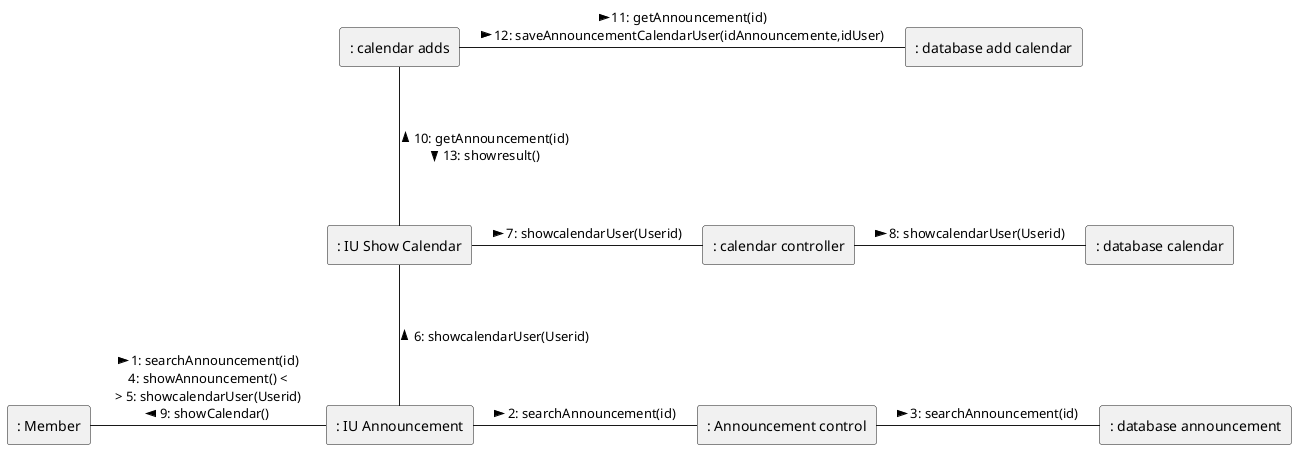@startuml uc2_show_announcement_c

rectangle ": Member" as actor
rectangle ": IU Announcement" as view
rectangle ": Announcement control" as control
rectangle ": database announcement" as database
rectangle ": IU Show Calendar" as showCalendarView
rectangle ": calendar controller" as controller
rectangle ": database calendar" as database2
rectangle ": calendar adds" as controller2
rectangle ": database add calendar" as database3

actor --r- view : > 1: searchAnnouncement(id) \n 4: showAnnouncement() < \n > 5: showcalendarUser(Userid) \n 9: showCalendar() <
view --r- control : > 2: searchAnnouncement(id)
control --r- database : > 3: searchAnnouncement(id)
view --u- showCalendarView : > 6: showcalendarUser(Userid)
showCalendarView --r- controller : > 7: showcalendarUser(Userid)
controller --r- database2 : > 8: showcalendarUser(Userid)
showCalendarView --u- controller2 : < 10: getAnnouncement(id) \n 13: showresult() >
controller2 --r- database3 : > 11: getAnnouncement(id) \n 12: saveAnnouncementCalendarUser(idAnnouncemente,idUser) >  

@enduml